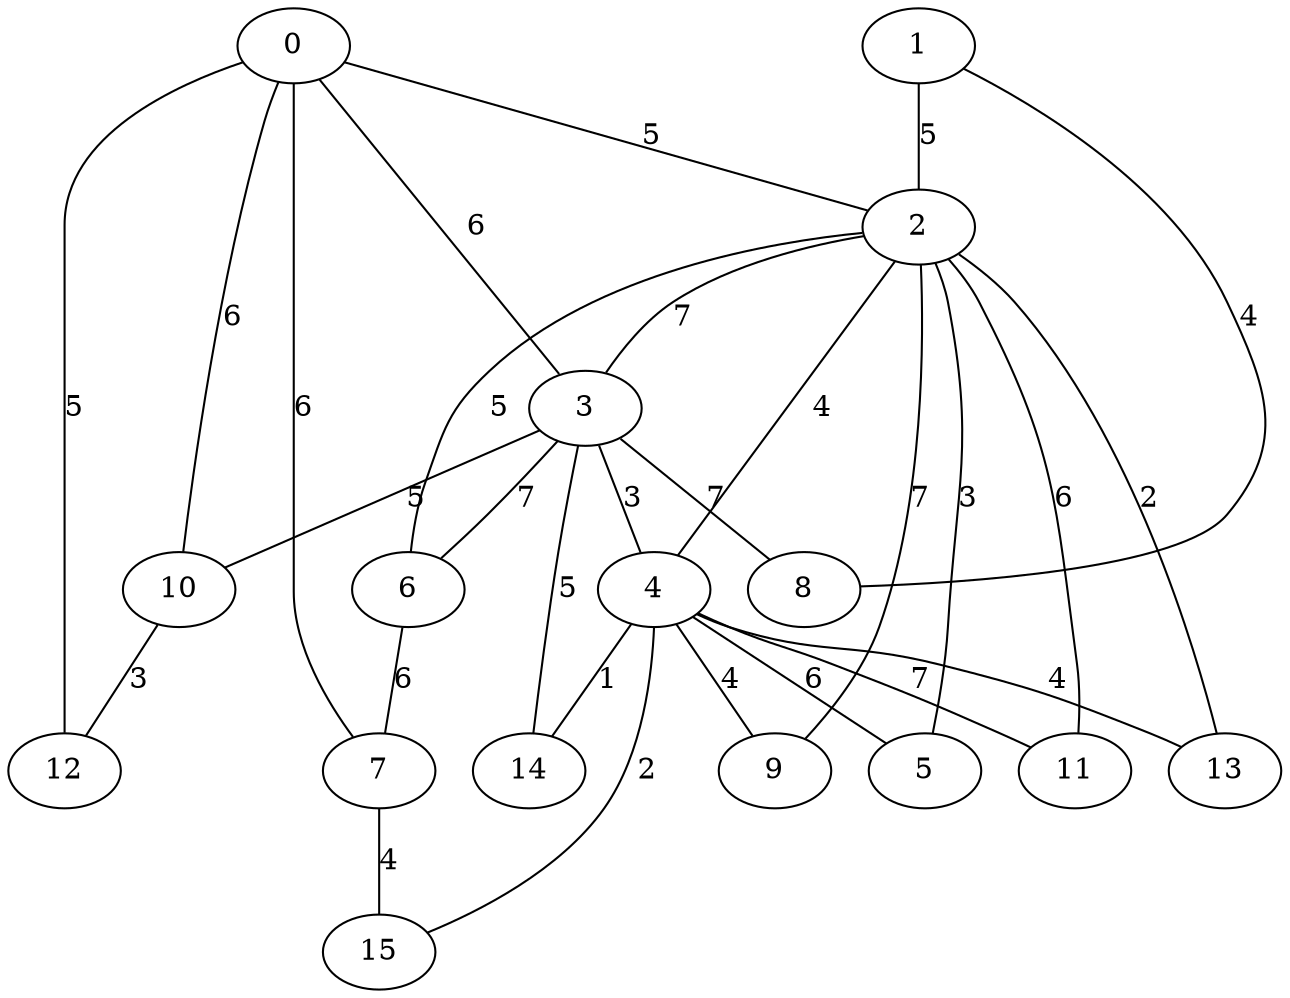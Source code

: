 graph g {
  0 [ habit = 2, size = 344, x = 4, y = 7 ]
  1 [ base = 2, habit = 6, size = 286, x = 10, y = 5 ]
  2 [ habit = 8, size = 449, x = 6, y = 4 ]
  3 [ habit = 8, size = 491, x = 6, y = 6 ]
  4 [ habit = 6, size = 64, x = 5, y = 4 ]
  5 [ habit = 3, size = 234, x = 8, y = 2 ]
  6 [ habit = 5, size = 479, x = 3, y = 6 ]
  7 [ base = 1, habit = 4, size = 104, x = 1, y = 6 ]
  8 [ habit = 4, size = 180, x = 10, y = 7 ]
  9 [ habit = 6, size = 91, x = 6, y = 1 ]
  10 [ habit = 8, size = 254, x = 6, y = 9 ]
  11 [ habit = 1, size = 355, x = 4, y = 1 ]
  12 [ habit = 4, size = 459, x = 4, y = 10 ]
  13 [ habit = 9, size = 91, x = 4, y = 2 ]
  14 [ habit = 6, size = 450, x = 7, y = 5 ]
  15 [ habit = 1, size = 137, x = 2, y = 4 ]

  0 -- 2 [ label = 5, weight = 5 ]
  0 -- 3 [ label = 6, weight = 6 ]
  0 -- 12 [ label = 5, weight = 5 ]
  0 -- 10 [ label = 6, weight = 6 ]
  0 -- 7 [ label = 6, weight = 6 ]
  1 -- 2 [ label = 5, weight = 5 ]
  1 -- 8 [ label = 4, weight = 4 ]
  2 -- 5 [ label = 3, weight = 3 ]
  2 -- 6 [ label = 5, weight = 5 ]
  2 -- 9 [ label = 7, weight = 7 ]
  2 -- 11 [ label = 6, weight = 6 ]
  2 -- 13 [ label = 2, weight = 2 ]
  2 -- 4 [ label = 4, weight = 4 ]
  2 -- 3 [ label = 7, weight = 7 ]
  3 -- 14 [ label = 5, weight = 5 ]
  3 -- 4 [ label = 3, weight = 3 ]
  3 -- 6 [ label = 7, weight = 7 ]
  3 -- 10 [ label = 5, weight = 5 ]
  3 -- 8 [ label = 7, weight = 7 ]
  4 -- 5 [ label = 6, weight = 6 ]
  4 -- 9 [ label = 4, weight = 4 ]
  4 -- 11 [ label = 7, weight = 7 ]
  4 -- 13 [ label = 4, weight = 4 ]
  4 -- 14 [ label = 1, weight = 1 ]
  4 -- 15 [ label = 2, weight = 2 ]
  6 -- 7 [ label = 6, weight = 6 ]
  7 -- 15 [ label = 4, weight = 4 ]
  10 -- 12 [ label = 3, weight = 3 ]
}
